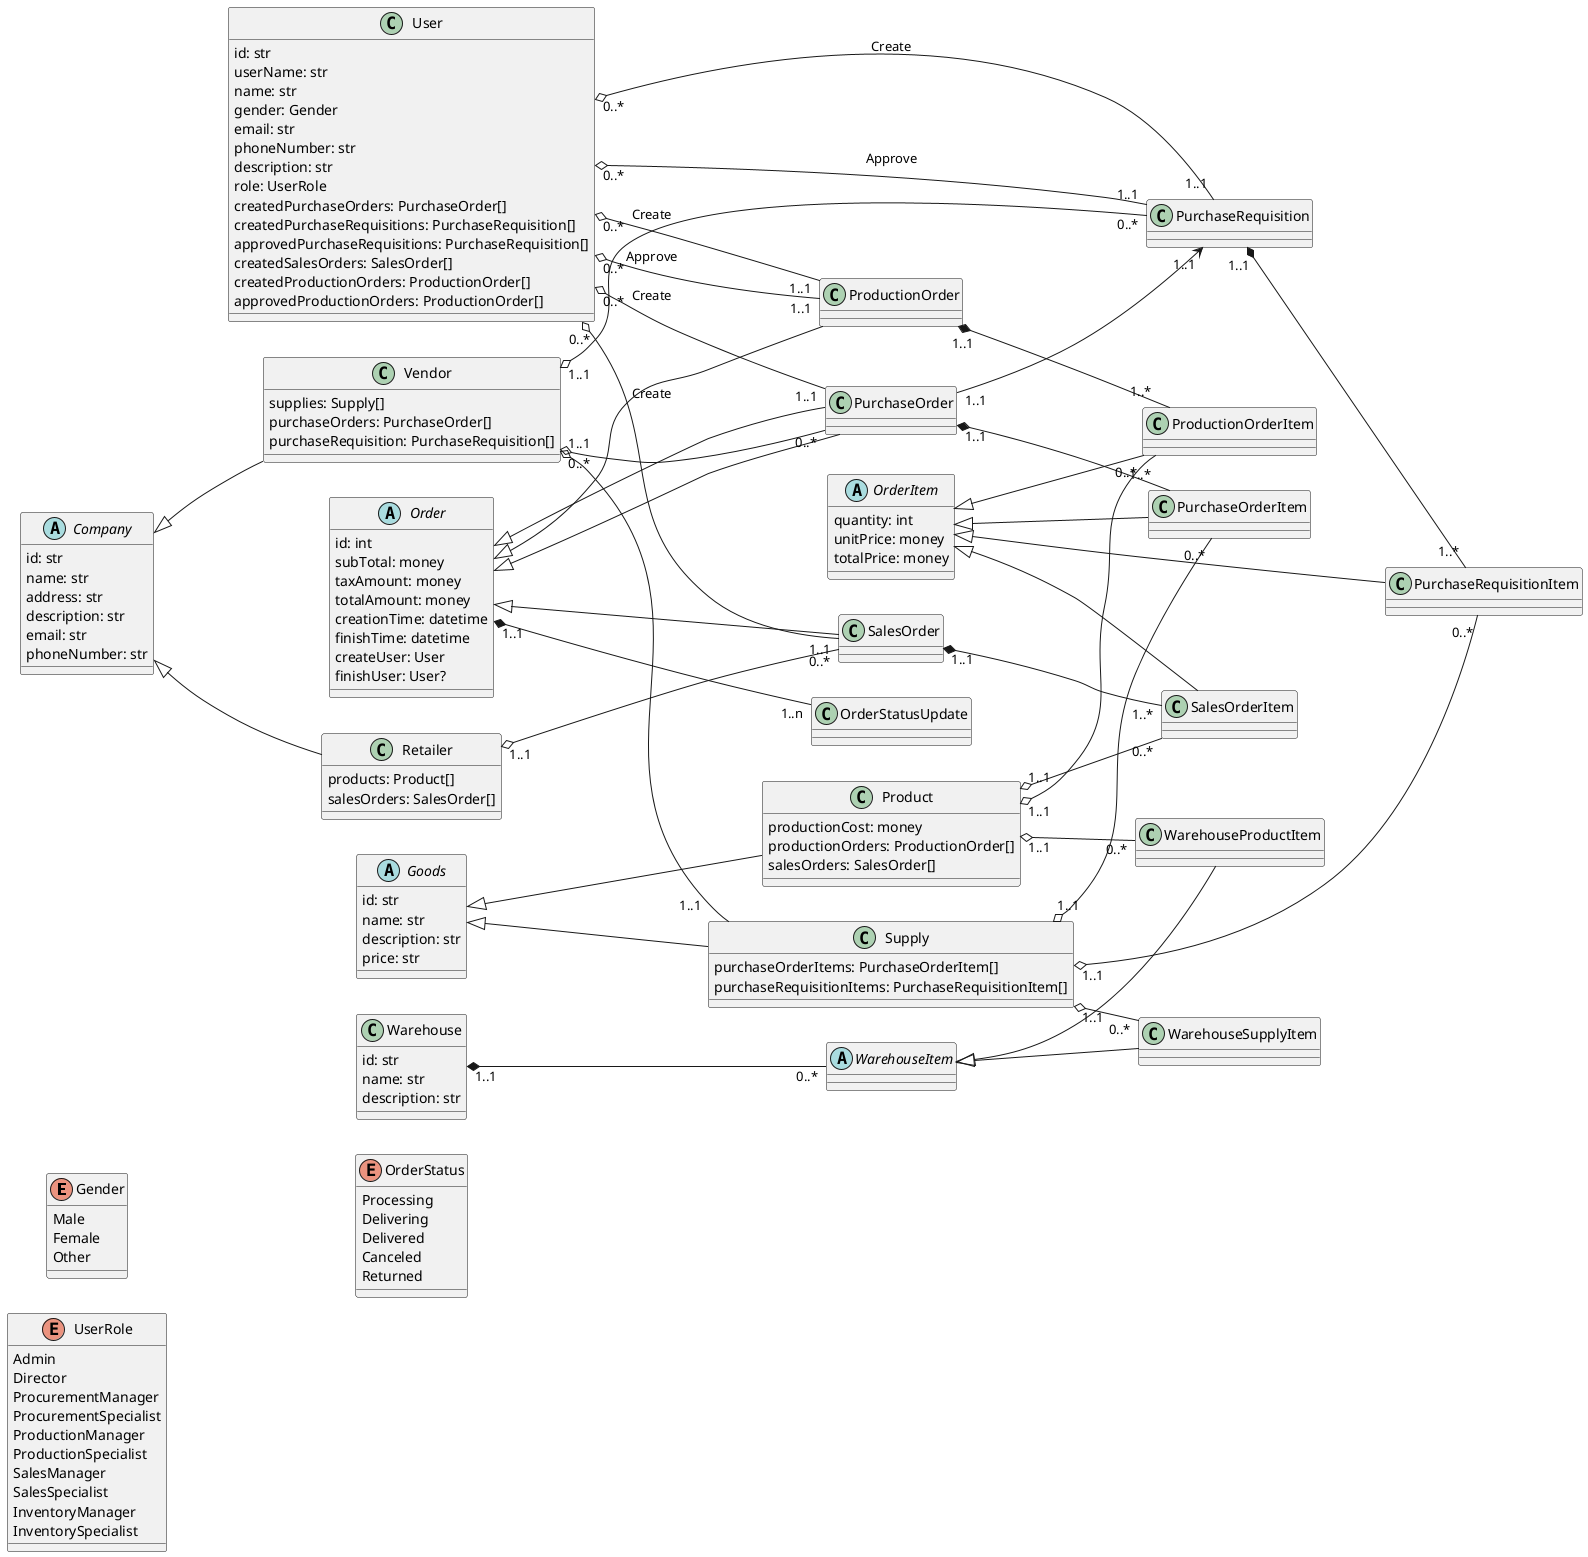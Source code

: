 @startuml classes
left to right direction

enum Gender {
    Male
    Female
    Other
}

enum UserRole {
    Admin
    Director
    ProcurementManager
    ProcurementSpecialist
    ProductionManager
    ProductionSpecialist
    SalesManager
    SalesSpecialist
    InventoryManager
    InventorySpecialist
}

class User {
    id: str
    userName: str
    name: str
    gender: Gender
    email: str
    phoneNumber: str
    description: str
    role: UserRole
    createdPurchaseOrders: PurchaseOrder[]
    createdPurchaseRequisitions: PurchaseRequisition[]
    approvedPurchaseRequisitions: PurchaseRequisition[]
    createdSalesOrders: SalesOrder[]
    createdProductionOrders: ProductionOrder[]
    approvedProductionOrders: ProductionOrder[]
}

abstract Company {
    id: str
    name: str
    address: str
    description: str
    email: str
    phoneNumber: str
}

class Vendor {
    supplies: Supply[]
    purchaseOrders: PurchaseOrder[]
    purchaseRequisition: PurchaseRequisition[]

}
Company <|-- Vendor

class Retailer {
    products: Product[]
    salesOrders: SalesOrder[]
}
Company <|-- Retailer

class Warehouse {
    id: str
    name: str
    description: str
}

abstract Goods {
    id: str
    name: str
    description: str
    price: str
}

class Supply {
    purchaseOrderItems: PurchaseOrderItem[]
    purchaseRequisitionItems: PurchaseRequisitionItem[]
}
Goods <|-- Supply
Vendor "0..*" o-- "1..1" Supply

class Product {
    productionCost: money
    productionOrders: ProductionOrder[]
    salesOrders: SalesOrder[]
}
Goods <|-- Product

enum OrderStatus {
    Processing
    Delivering
    Delivered
    Canceled
    Returned
}

abstract Order {
    id: int
    subTotal: money
    taxAmount: money
    totalAmount: money
    creationTime: datetime
    finishTime: datetime
    createUser: User
    finishUser: User?
}

abstract OrderItem {
    quantity: int
    unitPrice: money
    totalPrice: money
}

class OrderStatusUpdate
Order "1..1" *-- "1..n" OrderStatusUpdate

class PurchaseRequisition
Order <|-- PurchaseOrder
Vendor "1..1" o-- "0..*" PurchaseRequisition
User "0..*" o-- "1..1" PurchaseRequisition : Create
User "0..*" o-- "1..1" PurchaseRequisition : Approve

class PurchaseRequisitionItem
OrderItem <|-- PurchaseRequisitionItem
PurchaseRequisition "1..1" *-- "1..*" PurchaseRequisitionItem
Supply "1..1" o-- "0..*" PurchaseRequisitionItem

class PurchaseOrder
Order <|-- PurchaseOrder
Vendor "1..1" o-- "0..*" PurchaseOrder
PurchaseOrder "1..1" --> "1..1" PurchaseRequisition
User "0..*" o-- "1..1" PurchaseOrder : Create

class PurchaseOrderItem
OrderItem <|-- PurchaseOrderItem
PurchaseOrder "1..1" *-- "1..*" PurchaseOrderItem
Supply "1..1" o-- "0..*" PurchaseOrderItem

class SalesOrder
Order <|-- SalesOrder
Retailer "1..1" o-- "0..*" SalesOrder
User "0..*" o-- "1..1" SalesOrder : Create

class SalesOrderItem
OrderItem <|-- SalesOrderItem
SalesOrder "1..1" *-- "1..*" SalesOrderItem
Product "1..1" o-- "0..*" SalesOrderItem

class ProductionOrder
Order <|-- ProductionOrder
User "0..*" o-- "1..1" ProductionOrder : Create
User "0..*" o-- "1..1" ProductionOrder : Approve

class ProductionOrderItem
OrderItem <|-- ProductionOrderItem
ProductionOrder "1..1" *-- "1..*" ProductionOrderItem
Product "1..1" o-- "0..*" ProductionOrderItem

abstract WarehouseItem
Warehouse "1..1" *-- "0..*" WarehouseItem

class WarehouseSupplyItem
WarehouseItem <|-- WarehouseSupplyItem
Supply "1..1" o-- "0..*" WarehouseSupplyItem

class WarehouseProductItem
WarehouseItem <|-- WarehouseProductItem
Product "1..1" o-- "0..*" WarehouseProductItem
@enduml